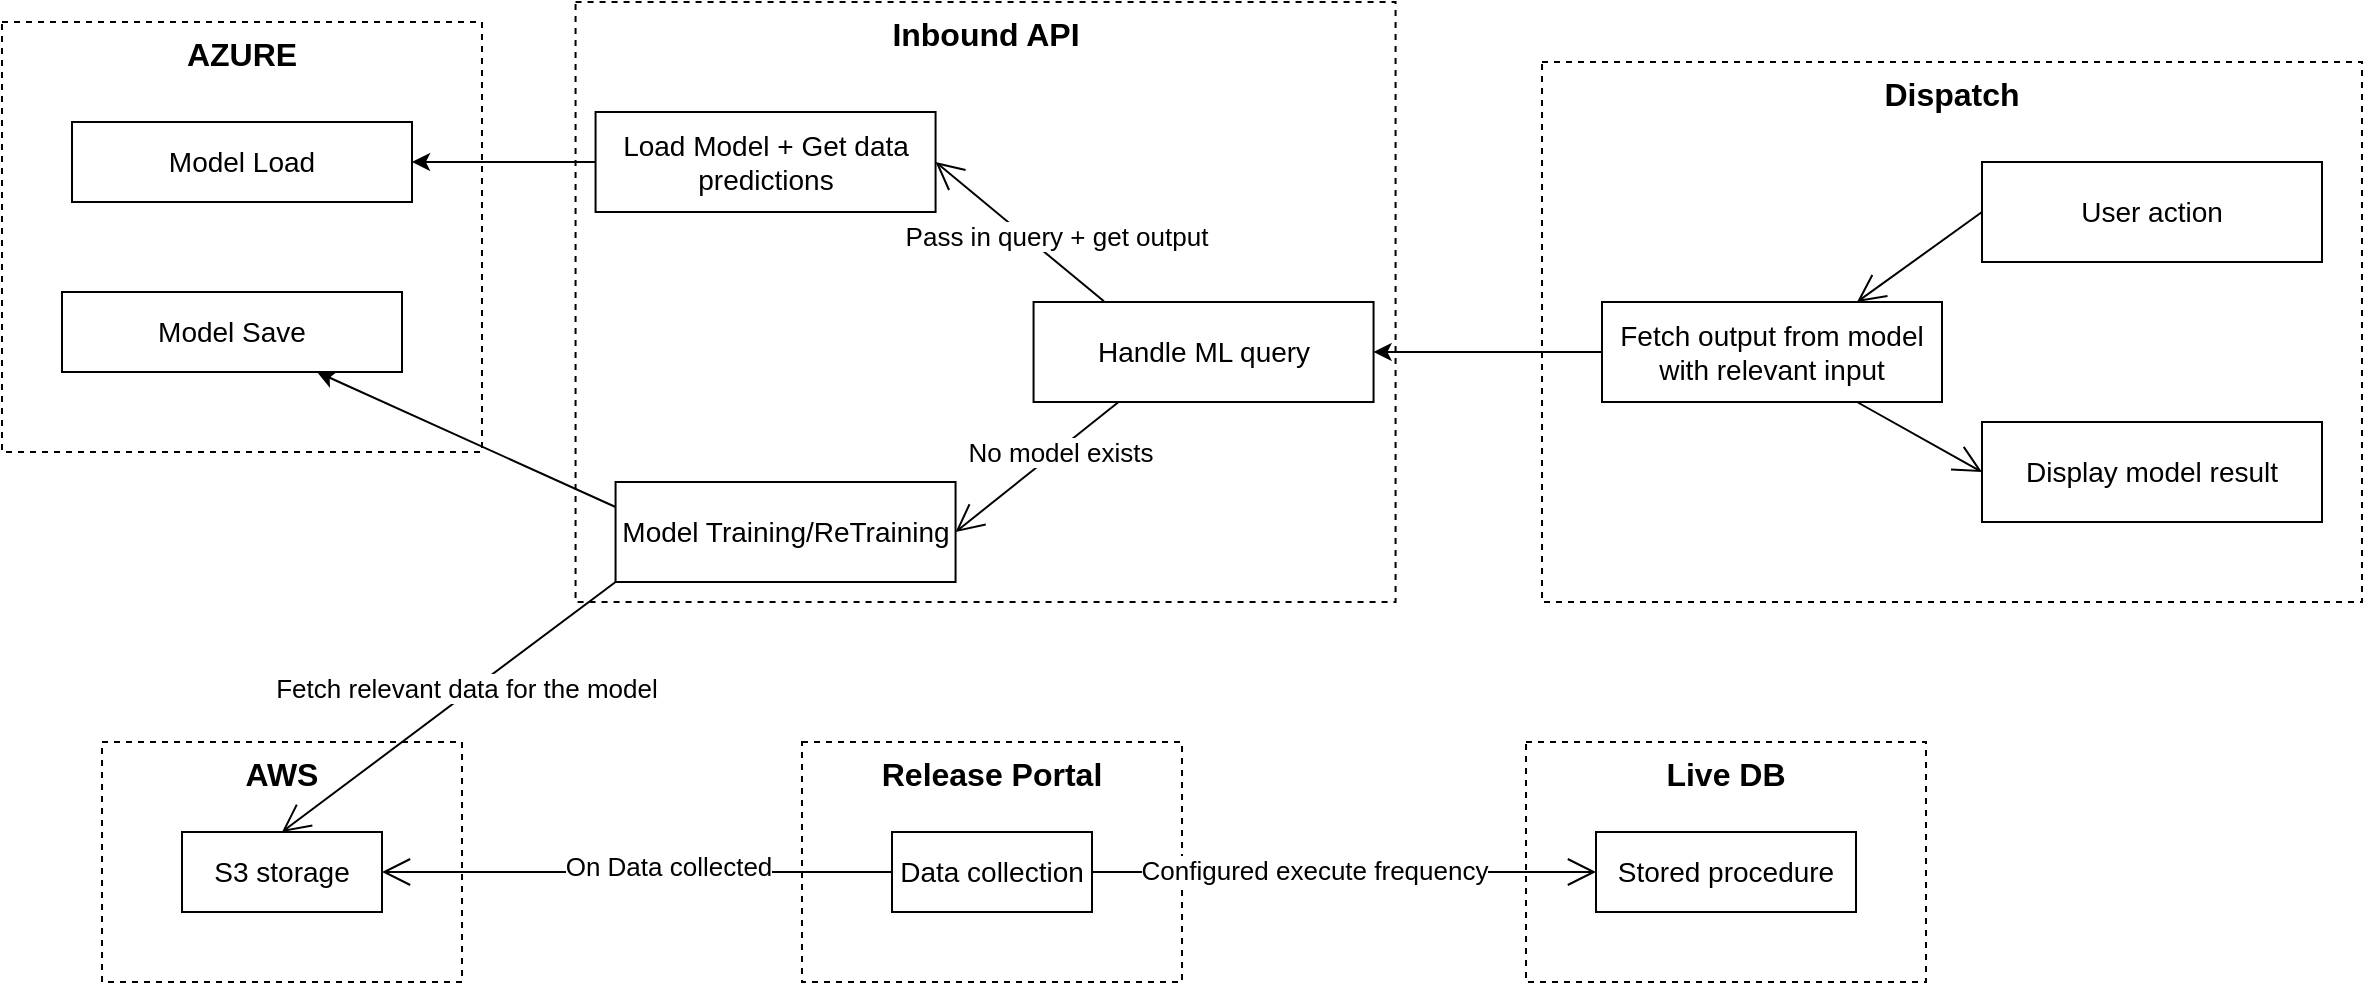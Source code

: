 <mxfile version="26.1.1">
  <diagram name="Page-1" id="nk3yhh7_28yMGZY1KQTT">
    <mxGraphModel dx="2876" dy="1054" grid="1" gridSize="10" guides="1" tooltips="1" connect="1" arrows="1" fold="1" page="1" pageScale="1" pageWidth="827" pageHeight="1169" math="0" shadow="0">
      <root>
        <mxCell id="0" />
        <mxCell id="1" parent="0" />
        <mxCell id="YFmmI4BY76K4JnnpCuWu-1" value="&lt;font style=&quot;font-size: 16px;&quot;&gt;&lt;b&gt;Inbound API&lt;/b&gt;&lt;/font&gt;" style="html=1;whiteSpace=wrap;dashed=1;gradientColor=default;fillColor=none;labelPosition=center;verticalLabelPosition=middle;align=center;verticalAlign=top;" vertex="1" parent="1">
          <mxGeometry x="146.78" y="150" width="410" height="300" as="geometry" />
        </mxCell>
        <mxCell id="YFmmI4BY76K4JnnpCuWu-2" value="&lt;span style=&quot;font-size: 16px;&quot;&gt;&lt;b&gt;Dispatch&lt;/b&gt;&lt;/span&gt;" style="html=1;whiteSpace=wrap;dashed=1;gradientColor=default;fillColor=none;labelPosition=center;verticalLabelPosition=middle;align=center;verticalAlign=top;" vertex="1" parent="1">
          <mxGeometry x="630" y="180" width="410" height="270" as="geometry" />
        </mxCell>
        <mxCell id="YFmmI4BY76K4JnnpCuWu-5" value="&lt;font style=&quot;font-size: 16px;&quot;&gt;&lt;b&gt;Release Portal&lt;/b&gt;&lt;/font&gt;" style="html=1;whiteSpace=wrap;dashed=1;gradientColor=default;fillColor=none;labelPosition=center;verticalLabelPosition=middle;align=center;verticalAlign=top;" vertex="1" parent="1">
          <mxGeometry x="260" y="520" width="190" height="120" as="geometry" />
        </mxCell>
        <mxCell id="YFmmI4BY76K4JnnpCuWu-4" value="Data collection" style="whiteSpace=wrap;html=1;align=center;fontSize=14;" vertex="1" parent="1">
          <mxGeometry x="305" y="565" width="100" height="40" as="geometry" />
        </mxCell>
        <mxCell id="YFmmI4BY76K4JnnpCuWu-6" value="&lt;span style=&quot;font-size: 16px;&quot;&gt;&lt;b&gt;Live DB&lt;/b&gt;&lt;/span&gt;" style="html=1;whiteSpace=wrap;dashed=1;gradientColor=default;fillColor=none;labelPosition=center;verticalLabelPosition=middle;align=center;verticalAlign=top;" vertex="1" parent="1">
          <mxGeometry x="622" y="520" width="200" height="120" as="geometry" />
        </mxCell>
        <mxCell id="YFmmI4BY76K4JnnpCuWu-7" value="Stored procedure" style="whiteSpace=wrap;html=1;align=center;fontSize=14;" vertex="1" parent="1">
          <mxGeometry x="657" y="565" width="130" height="40" as="geometry" />
        </mxCell>
        <mxCell id="YFmmI4BY76K4JnnpCuWu-8" value="" style="endArrow=open;endFill=1;endSize=12;html=1;rounded=0;exitX=1;exitY=0.5;exitDx=0;exitDy=0;entryX=0;entryY=0.5;entryDx=0;entryDy=0;" edge="1" parent="1" source="YFmmI4BY76K4JnnpCuWu-4" target="YFmmI4BY76K4JnnpCuWu-7">
          <mxGeometry width="160" relative="1" as="geometry">
            <mxPoint x="640" y="450" as="sourcePoint" />
            <mxPoint x="800" y="450" as="targetPoint" />
          </mxGeometry>
        </mxCell>
        <mxCell id="YFmmI4BY76K4JnnpCuWu-9" value="Configured execute frequency" style="edgeLabel;html=1;align=center;verticalAlign=middle;resizable=0;points=[];fontSize=13;" vertex="1" connectable="0" parent="YFmmI4BY76K4JnnpCuWu-8">
          <mxGeometry x="-0.119" y="1" relative="1" as="geometry">
            <mxPoint as="offset" />
          </mxGeometry>
        </mxCell>
        <mxCell id="YFmmI4BY76K4JnnpCuWu-10" value="&lt;span style=&quot;font-size: 16px;&quot;&gt;&lt;b&gt;AWS&lt;/b&gt;&lt;/span&gt;" style="html=1;whiteSpace=wrap;dashed=1;gradientColor=default;fillColor=none;labelPosition=center;verticalLabelPosition=middle;align=center;verticalAlign=top;" vertex="1" parent="1">
          <mxGeometry x="-90" y="520" width="180" height="120" as="geometry" />
        </mxCell>
        <mxCell id="YFmmI4BY76K4JnnpCuWu-11" value="" style="endArrow=open;endFill=1;endSize=12;html=1;rounded=0;exitX=0;exitY=0.5;exitDx=0;exitDy=0;entryX=1;entryY=0.5;entryDx=0;entryDy=0;" edge="1" parent="1" source="YFmmI4BY76K4JnnpCuWu-4" target="YFmmI4BY76K4JnnpCuWu-13">
          <mxGeometry width="160" relative="1" as="geometry">
            <mxPoint x="290" y="450" as="sourcePoint" />
            <mxPoint x="450" y="450" as="targetPoint" />
          </mxGeometry>
        </mxCell>
        <mxCell id="YFmmI4BY76K4JnnpCuWu-12" value="On Data collected" style="edgeLabel;html=1;align=center;verticalAlign=middle;resizable=0;points=[];fontSize=13;" vertex="1" connectable="0" parent="YFmmI4BY76K4JnnpCuWu-11">
          <mxGeometry x="-0.121" y="-3" relative="1" as="geometry">
            <mxPoint as="offset" />
          </mxGeometry>
        </mxCell>
        <mxCell id="YFmmI4BY76K4JnnpCuWu-13" value="S3 storage" style="whiteSpace=wrap;html=1;align=center;fontSize=14;" vertex="1" parent="1">
          <mxGeometry x="-50" y="565" width="100" height="40" as="geometry" />
        </mxCell>
        <mxCell id="YFmmI4BY76K4JnnpCuWu-37" style="rounded=0;orthogonalLoop=1;jettySize=auto;html=1;exitX=0;exitY=0.25;exitDx=0;exitDy=0;entryX=0.75;entryY=1;entryDx=0;entryDy=0;" edge="1" parent="1" source="YFmmI4BY76K4JnnpCuWu-14" target="YFmmI4BY76K4JnnpCuWu-33">
          <mxGeometry relative="1" as="geometry" />
        </mxCell>
        <mxCell id="YFmmI4BY76K4JnnpCuWu-14" value="Model Training/ReTraining" style="whiteSpace=wrap;html=1;align=center;fontSize=14;" vertex="1" parent="1">
          <mxGeometry x="166.78" y="390" width="170" height="50" as="geometry" />
        </mxCell>
        <mxCell id="YFmmI4BY76K4JnnpCuWu-15" value="" style="endArrow=open;endFill=1;endSize=12;html=1;rounded=0;exitX=0;exitY=1;exitDx=0;exitDy=0;entryX=0.5;entryY=0;entryDx=0;entryDy=0;" edge="1" parent="1" source="YFmmI4BY76K4JnnpCuWu-14" target="YFmmI4BY76K4JnnpCuWu-13">
          <mxGeometry width="160" relative="1" as="geometry">
            <mxPoint x="34" y="335" as="sourcePoint" />
            <mxPoint x="-450" y="330" as="targetPoint" />
          </mxGeometry>
        </mxCell>
        <mxCell id="YFmmI4BY76K4JnnpCuWu-16" value="Fetch relevant data for the model" style="edgeLabel;html=1;align=center;verticalAlign=middle;resizable=0;points=[];fontSize=13;" vertex="1" connectable="0" parent="YFmmI4BY76K4JnnpCuWu-15">
          <mxGeometry x="-0.121" y="-3" relative="1" as="geometry">
            <mxPoint as="offset" />
          </mxGeometry>
        </mxCell>
        <mxCell id="YFmmI4BY76K4JnnpCuWu-26" style="edgeStyle=orthogonalEdgeStyle;rounded=0;orthogonalLoop=1;jettySize=auto;html=1;exitX=0;exitY=0.5;exitDx=0;exitDy=0;entryX=1;entryY=0.5;entryDx=0;entryDy=0;" edge="1" parent="1" source="YFmmI4BY76K4JnnpCuWu-18" target="YFmmI4BY76K4JnnpCuWu-20">
          <mxGeometry relative="1" as="geometry" />
        </mxCell>
        <mxCell id="YFmmI4BY76K4JnnpCuWu-18" value="Fetch output from model&lt;div&gt;with relevant input&lt;/div&gt;" style="whiteSpace=wrap;html=1;align=center;fontSize=14;" vertex="1" parent="1">
          <mxGeometry x="660" y="300" width="170" height="50" as="geometry" />
        </mxCell>
        <mxCell id="YFmmI4BY76K4JnnpCuWu-20" value="Handle ML query" style="whiteSpace=wrap;html=1;align=center;fontSize=14;" vertex="1" parent="1">
          <mxGeometry x="375.78" y="300" width="170" height="50" as="geometry" />
        </mxCell>
        <mxCell id="YFmmI4BY76K4JnnpCuWu-21" value="" style="endArrow=open;endFill=1;endSize=12;html=1;rounded=0;exitX=0.25;exitY=1;exitDx=0;exitDy=0;entryX=1;entryY=0.5;entryDx=0;entryDy=0;" edge="1" parent="1" source="YFmmI4BY76K4JnnpCuWu-20" target="YFmmI4BY76K4JnnpCuWu-14">
          <mxGeometry width="160" relative="1" as="geometry">
            <mxPoint x="286.78" y="420" as="sourcePoint" />
            <mxPoint x="446.78" y="420" as="targetPoint" />
          </mxGeometry>
        </mxCell>
        <mxCell id="YFmmI4BY76K4JnnpCuWu-22" value="&lt;font style=&quot;font-size: 13px;&quot;&gt;No model exists&lt;/font&gt;" style="edgeLabel;html=1;align=center;verticalAlign=middle;resizable=0;points=[];" vertex="1" connectable="0" parent="YFmmI4BY76K4JnnpCuWu-21">
          <mxGeometry x="-0.252" y="1" relative="1" as="geometry">
            <mxPoint as="offset" />
          </mxGeometry>
        </mxCell>
        <mxCell id="YFmmI4BY76K4JnnpCuWu-36" style="edgeStyle=orthogonalEdgeStyle;rounded=0;orthogonalLoop=1;jettySize=auto;html=1;exitX=0;exitY=0.5;exitDx=0;exitDy=0;entryX=1;entryY=0.5;entryDx=0;entryDy=0;" edge="1" parent="1" source="YFmmI4BY76K4JnnpCuWu-23" target="YFmmI4BY76K4JnnpCuWu-34">
          <mxGeometry relative="1" as="geometry" />
        </mxCell>
        <mxCell id="YFmmI4BY76K4JnnpCuWu-23" value="Load Model + Get data predictions" style="whiteSpace=wrap;html=1;align=center;fontSize=14;" vertex="1" parent="1">
          <mxGeometry x="156.78" y="205" width="170" height="50" as="geometry" />
        </mxCell>
        <mxCell id="YFmmI4BY76K4JnnpCuWu-24" value="" style="endArrow=open;endFill=1;endSize=12;html=1;rounded=0;exitX=0.207;exitY=-0.007;exitDx=0;exitDy=0;exitPerimeter=0;entryX=1;entryY=0.5;entryDx=0;entryDy=0;" edge="1" parent="1" source="YFmmI4BY76K4JnnpCuWu-20" target="YFmmI4BY76K4JnnpCuWu-23">
          <mxGeometry width="160" relative="1" as="geometry">
            <mxPoint x="286.78" y="420" as="sourcePoint" />
            <mxPoint x="446.78" y="420" as="targetPoint" />
          </mxGeometry>
        </mxCell>
        <mxCell id="YFmmI4BY76K4JnnpCuWu-25" value="Pass in query + get output" style="edgeLabel;html=1;align=center;verticalAlign=middle;resizable=0;points=[];fontSize=13;" vertex="1" connectable="0" parent="YFmmI4BY76K4JnnpCuWu-24">
          <mxGeometry x="0.267" y="1" relative="1" as="geometry">
            <mxPoint x="30" y="10" as="offset" />
          </mxGeometry>
        </mxCell>
        <mxCell id="YFmmI4BY76K4JnnpCuWu-27" value="User action" style="whiteSpace=wrap;html=1;align=center;fontSize=14;" vertex="1" parent="1">
          <mxGeometry x="850" y="230" width="170" height="50" as="geometry" />
        </mxCell>
        <mxCell id="YFmmI4BY76K4JnnpCuWu-28" value="" style="endArrow=open;endFill=1;endSize=12;html=1;rounded=0;exitX=0;exitY=0.5;exitDx=0;exitDy=0;entryX=0.75;entryY=0;entryDx=0;entryDy=0;" edge="1" parent="1" source="YFmmI4BY76K4JnnpCuWu-27" target="YFmmI4BY76K4JnnpCuWu-18">
          <mxGeometry width="160" relative="1" as="geometry">
            <mxPoint x="190.0" y="420" as="sourcePoint" />
            <mxPoint x="350" y="420" as="targetPoint" />
          </mxGeometry>
        </mxCell>
        <mxCell id="YFmmI4BY76K4JnnpCuWu-29" value="Display model result" style="whiteSpace=wrap;html=1;align=center;fontSize=14;" vertex="1" parent="1">
          <mxGeometry x="850" y="360" width="170" height="50" as="geometry" />
        </mxCell>
        <mxCell id="YFmmI4BY76K4JnnpCuWu-30" value="" style="endArrow=open;endFill=1;endSize=12;html=1;rounded=0;exitX=0.75;exitY=1;exitDx=0;exitDy=0;entryX=0;entryY=0.5;entryDx=0;entryDy=0;" edge="1" parent="1" source="YFmmI4BY76K4JnnpCuWu-18" target="YFmmI4BY76K4JnnpCuWu-29">
          <mxGeometry width="160" relative="1" as="geometry">
            <mxPoint x="190.0" y="420" as="sourcePoint" />
            <mxPoint x="350" y="420" as="targetPoint" />
          </mxGeometry>
        </mxCell>
        <mxCell id="YFmmI4BY76K4JnnpCuWu-32" value="&lt;span style=&quot;font-size: 16px;&quot;&gt;&lt;b&gt;AZURE&lt;/b&gt;&lt;/span&gt;" style="html=1;whiteSpace=wrap;dashed=1;gradientColor=default;fillColor=none;labelPosition=center;verticalLabelPosition=middle;align=center;verticalAlign=top;" vertex="1" parent="1">
          <mxGeometry x="-140" y="160" width="240" height="215" as="geometry" />
        </mxCell>
        <mxCell id="YFmmI4BY76K4JnnpCuWu-33" value="Model Save" style="whiteSpace=wrap;html=1;align=center;fontSize=14;" vertex="1" parent="1">
          <mxGeometry x="-110" y="295" width="170" height="40" as="geometry" />
        </mxCell>
        <mxCell id="YFmmI4BY76K4JnnpCuWu-34" value="Model Load" style="whiteSpace=wrap;html=1;align=center;fontSize=14;" vertex="1" parent="1">
          <mxGeometry x="-105" y="210" width="170" height="40" as="geometry" />
        </mxCell>
      </root>
    </mxGraphModel>
  </diagram>
</mxfile>
